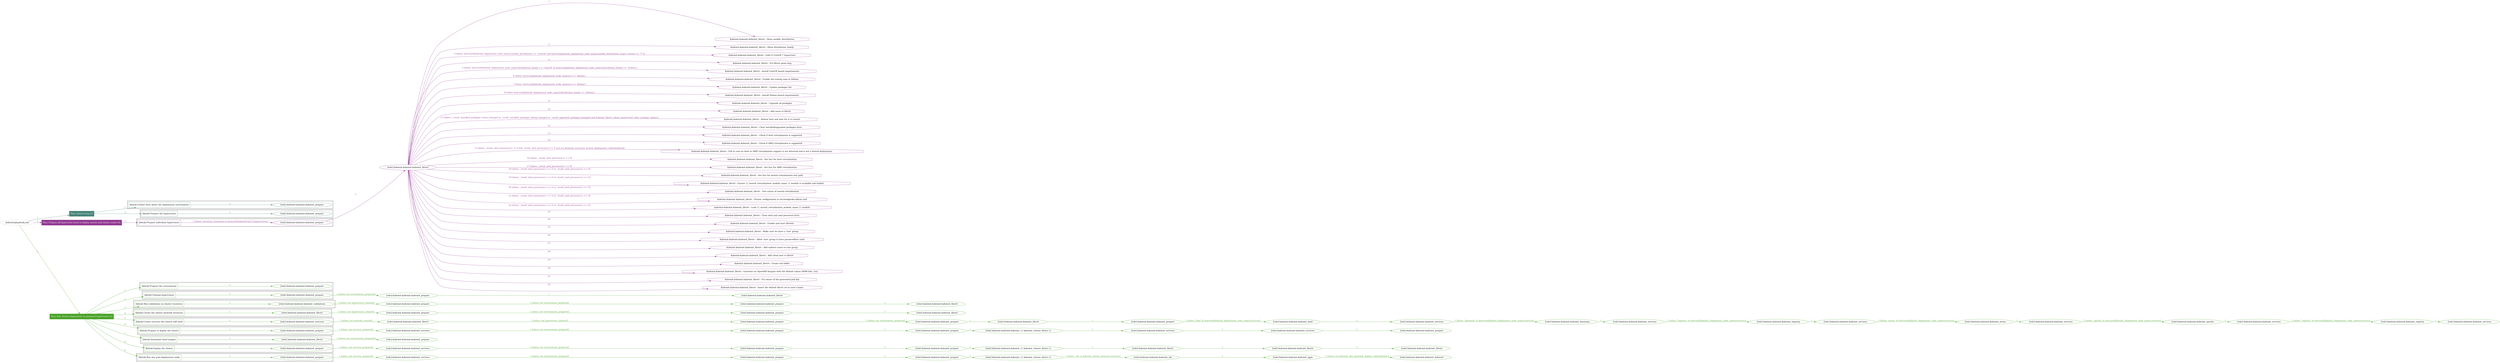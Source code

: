 digraph {
	graph [concentrate=true ordering=in rankdir=LR ratio=fill]
	edge [esep=5 sep=10]
	"kubeinit/playbook.yml" [id=root_node style=dotted]
	play_a2ee3b9d [label="Play: Initial setup (1)" color="#488479" fontcolor="#ffffff" id=play_a2ee3b9d shape=box style=filled tooltip=localhost]
	"kubeinit/playbook.yml" -> play_a2ee3b9d [label="1 " color="#488479" fontcolor="#488479" id=edge_fcd855cb labeltooltip="1 " tooltip="1 "]
	subgraph "kubeinit.kubeinit.kubeinit_prepare" {
		role_3d74773f [label="[role] kubeinit.kubeinit.kubeinit_prepare" color="#488479" id=role_3d74773f tooltip="kubeinit.kubeinit.kubeinit_prepare"]
	}
	subgraph "kubeinit.kubeinit.kubeinit_prepare" {
		role_417b57b1 [label="[role] kubeinit.kubeinit.kubeinit_prepare" color="#488479" id=role_417b57b1 tooltip="kubeinit.kubeinit.kubeinit_prepare"]
	}
	subgraph "Play: Initial setup (1)" {
		play_a2ee3b9d -> block_fc44aa3e [label=1 color="#488479" fontcolor="#488479" id=edge_151aaaf6 labeltooltip=1 tooltip=1]
		subgraph cluster_block_fc44aa3e {
			block_fc44aa3e [label="[block] Gather facts about the deployment environment" color="#488479" id=block_fc44aa3e labeltooltip="Gather facts about the deployment environment" shape=box tooltip="Gather facts about the deployment environment"]
			block_fc44aa3e -> role_3d74773f [label="1 " color="#488479" fontcolor="#488479" id=edge_ae6d3575 labeltooltip="1 " tooltip="1 "]
		}
		play_a2ee3b9d -> block_85829302 [label=2 color="#488479" fontcolor="#488479" id=edge_f460bb69 labeltooltip=2 tooltip=2]
		subgraph cluster_block_85829302 {
			block_85829302 [label="[block] Prepare the hypervisors" color="#488479" id=block_85829302 labeltooltip="Prepare the hypervisors" shape=box tooltip="Prepare the hypervisors"]
			block_85829302 -> role_417b57b1 [label="1 " color="#488479" fontcolor="#488479" id=edge_38b8ecb3 labeltooltip="1 " tooltip="1 "]
		}
	}
	play_006ee958 [label="Play: Prepare all hypervisor hosts to deploy service and cluster nodes (0)" color="#923a91" fontcolor="#ffffff" id=play_006ee958 shape=box style=filled tooltip="Play: Prepare all hypervisor hosts to deploy service and cluster nodes (0)"]
	"kubeinit/playbook.yml" -> play_006ee958 [label="2 " color="#923a91" fontcolor="#923a91" id=edge_10c6acb3 labeltooltip="2 " tooltip="2 "]
	subgraph "kubeinit.kubeinit.kubeinit_libvirt" {
		role_d46499c9 [label="[role] kubeinit.kubeinit.kubeinit_libvirt" color="#923a91" id=role_d46499c9 tooltip="kubeinit.kubeinit.kubeinit_libvirt"]
		task_c91ee272 [label="kubeinit.kubeinit.kubeinit_libvirt : Show ansible_distribution" color="#923a91" id=task_c91ee272 shape=octagon tooltip="kubeinit.kubeinit.kubeinit_libvirt : Show ansible_distribution"]
		role_d46499c9 -> task_c91ee272 [label="1 " color="#923a91" fontcolor="#923a91" id=edge_27da81fb labeltooltip="1 " tooltip="1 "]
		task_1b928d66 [label="kubeinit.kubeinit.kubeinit_libvirt : Show distribution_family" color="#923a91" id=task_1b928d66 shape=octagon tooltip="kubeinit.kubeinit.kubeinit_libvirt : Show distribution_family"]
		role_d46499c9 -> task_1b928d66 [label="2 " color="#923a91" fontcolor="#923a91" id=edge_251c3902 labeltooltip="2 " tooltip="2 "]
		task_f0620037 [label="kubeinit.kubeinit.kubeinit_libvirt : Fails if CentOS 7 hypervisor" color="#923a91" id=task_f0620037 shape=octagon tooltip="kubeinit.kubeinit.kubeinit_libvirt : Fails if CentOS 7 hypervisor"]
		role_d46499c9 -> task_f0620037 [label="3 [when: (hostvars[kubeinit_deployment_node_name].ansible_distribution == 'CentOS' and hostvars[kubeinit_deployment_node_name].ansible_distribution_major_version == \"7\")]" color="#923a91" fontcolor="#923a91" id=edge_7a75da2c labeltooltip="3 [when: (hostvars[kubeinit_deployment_node_name].ansible_distribution == 'CentOS' and hostvars[kubeinit_deployment_node_name].ansible_distribution_major_version == \"7\")]" tooltip="3 [when: (hostvars[kubeinit_deployment_node_name].ansible_distribution == 'CentOS' and hostvars[kubeinit_deployment_node_name].ansible_distribution_major_version == \"7\")]"]
		task_75f4f6da [label="kubeinit.kubeinit.kubeinit_libvirt : Fix libvirt qemu bug" color="#923a91" id=task_75f4f6da shape=octagon tooltip="kubeinit.kubeinit.kubeinit_libvirt : Fix libvirt qemu bug"]
		role_d46499c9 -> task_75f4f6da [label="4 " color="#923a91" fontcolor="#923a91" id=edge_57ca2d3f labeltooltip="4 " tooltip="4 "]
		task_6c4d965b [label="kubeinit.kubeinit.kubeinit_libvirt : Install CentOS based requirements" color="#923a91" id=task_6c4d965b shape=octagon tooltip="kubeinit.kubeinit.kubeinit_libvirt : Install CentOS based requirements"]
		role_d46499c9 -> task_6c4d965b [label="5 [when: hostvars[kubeinit_deployment_node_name].distribution_family == 'CentOS' or hostvars[kubeinit_deployment_node_name].distribution_family == 'Fedora']" color="#923a91" fontcolor="#923a91" id=edge_408f3d3d labeltooltip="5 [when: hostvars[kubeinit_deployment_node_name].distribution_family == 'CentOS' or hostvars[kubeinit_deployment_node_name].distribution_family == 'Fedora']" tooltip="5 [when: hostvars[kubeinit_deployment_node_name].distribution_family == 'CentOS' or hostvars[kubeinit_deployment_node_name].distribution_family == 'Fedora']"]
		task_9351f264 [label="kubeinit.kubeinit.kubeinit_libvirt : Enable the testing repo in Debian" color="#923a91" id=task_9351f264 shape=octagon tooltip="kubeinit.kubeinit.kubeinit_libvirt : Enable the testing repo in Debian"]
		role_d46499c9 -> task_9351f264 [label="6 [when: hostvars[kubeinit_deployment_node_name].os == 'debian']" color="#923a91" fontcolor="#923a91" id=edge_ffa9450b labeltooltip="6 [when: hostvars[kubeinit_deployment_node_name].os == 'debian']" tooltip="6 [when: hostvars[kubeinit_deployment_node_name].os == 'debian']"]
		task_b66877b4 [label="kubeinit.kubeinit.kubeinit_libvirt : Update packages list" color="#923a91" id=task_b66877b4 shape=octagon tooltip="kubeinit.kubeinit.kubeinit_libvirt : Update packages list"]
		role_d46499c9 -> task_b66877b4 [label="7 [when: hostvars[kubeinit_deployment_node_name].os == 'debian']" color="#923a91" fontcolor="#923a91" id=edge_a96aa95d labeltooltip="7 [when: hostvars[kubeinit_deployment_node_name].os == 'debian']" tooltip="7 [when: hostvars[kubeinit_deployment_node_name].os == 'debian']"]
		task_497a3feb [label="kubeinit.kubeinit.kubeinit_libvirt : Install Debian based requirements" color="#923a91" id=task_497a3feb shape=octagon tooltip="kubeinit.kubeinit.kubeinit_libvirt : Install Debian based requirements"]
		role_d46499c9 -> task_497a3feb [label="8 [when: hostvars[kubeinit_deployment_node_name].distribution_family == 'Debian']" color="#923a91" fontcolor="#923a91" id=edge_9fb0e0be labeltooltip="8 [when: hostvars[kubeinit_deployment_node_name].distribution_family == 'Debian']" tooltip="8 [when: hostvars[kubeinit_deployment_node_name].distribution_family == 'Debian']"]
		task_904846f1 [label="kubeinit.kubeinit.kubeinit_libvirt : Upgrade all packages" color="#923a91" id=task_904846f1 shape=octagon tooltip="kubeinit.kubeinit.kubeinit_libvirt : Upgrade all packages"]
		role_d46499c9 -> task_904846f1 [label="9 " color="#923a91" fontcolor="#923a91" id=edge_13681608 labeltooltip="9 " tooltip="9 "]
		task_6b78f13a [label="kubeinit.kubeinit.kubeinit_libvirt : Add users to libvirt" color="#923a91" id=task_6b78f13a shape=octagon tooltip="kubeinit.kubeinit.kubeinit_libvirt : Add users to libvirt"]
		role_d46499c9 -> task_6b78f13a [label="10 " color="#923a91" fontcolor="#923a91" id=edge_bbcd8bc8 labeltooltip="10 " tooltip="10 "]
		task_91670121 [label="kubeinit.kubeinit.kubeinit_libvirt : Reboot host and wait for it to restart" color="#923a91" id=task_91670121 shape=octagon tooltip="kubeinit.kubeinit.kubeinit_libvirt : Reboot host and wait for it to restart"]
		role_d46499c9 -> task_91670121 [label="11 [when: (_result_installed_packages_centos.changed or _result_installed_packages_debian.changed or _result_upgraded_packages.changed) and kubeinit_libvirt_reboot_hypervisors_after_package_update]" color="#923a91" fontcolor="#923a91" id=edge_b9352c13 labeltooltip="11 [when: (_result_installed_packages_centos.changed or _result_installed_packages_debian.changed or _result_upgraded_packages.changed) and kubeinit_libvirt_reboot_hypervisors_after_package_update]" tooltip="11 [when: (_result_installed_packages_centos.changed or _result_installed_packages_debian.changed or _result_upgraded_packages.changed) and kubeinit_libvirt_reboot_hypervisors_after_package_update]"]
		task_4b59f9d5 [label="kubeinit.kubeinit.kubeinit_libvirt : Clear installed/upgraded packages facts" color="#923a91" id=task_4b59f9d5 shape=octagon tooltip="kubeinit.kubeinit.kubeinit_libvirt : Clear installed/upgraded packages facts"]
		role_d46499c9 -> task_4b59f9d5 [label="12 " color="#923a91" fontcolor="#923a91" id=edge_76857187 labeltooltip="12 " tooltip="12 "]
		task_7d5cb8fb [label="kubeinit.kubeinit.kubeinit_libvirt : Check if Intel virtualization is supported" color="#923a91" id=task_7d5cb8fb shape=octagon tooltip="kubeinit.kubeinit.kubeinit_libvirt : Check if Intel virtualization is supported"]
		role_d46499c9 -> task_7d5cb8fb [label="13 " color="#923a91" fontcolor="#923a91" id=edge_ded167d3 labeltooltip="13 " tooltip="13 "]
		task_62a01463 [label="kubeinit.kubeinit.kubeinit_libvirt : Check if AMD virtualization is supported" color="#923a91" id=task_62a01463 shape=octagon tooltip="kubeinit.kubeinit.kubeinit_libvirt : Check if AMD virtualization is supported"]
		role_d46499c9 -> task_62a01463 [label="14 " color="#923a91" fontcolor="#923a91" id=edge_8e49da43 labeltooltip="14 " tooltip="14 "]
		task_61f49eb5 [label="kubeinit.kubeinit.kubeinit_libvirt : Fail in case no Intel or AMD virtualization support is not detected and is not a hosted deployment." color="#923a91" id=task_61f49eb5 shape=octagon tooltip="kubeinit.kubeinit.kubeinit_libvirt : Fail in case no Intel or AMD virtualization support is not detected and is not a hosted deployment."]
		role_d46499c9 -> task_61f49eb5 [label="15 [when: _result_intel_processor.rc != 0 and _result_amd_processor.rc != 0 and not (kubeinit_inventory_hosted_deployment | default(false))]" color="#923a91" fontcolor="#923a91" id=edge_c77c50ee labeltooltip="15 [when: _result_intel_processor.rc != 0 and _result_amd_processor.rc != 0 and not (kubeinit_inventory_hosted_deployment | default(false))]" tooltip="15 [when: _result_intel_processor.rc != 0 and _result_amd_processor.rc != 0 and not (kubeinit_inventory_hosted_deployment | default(false))]"]
		task_27def304 [label="kubeinit.kubeinit.kubeinit_libvirt : Set fact for Intel virtualization" color="#923a91" id=task_27def304 shape=octagon tooltip="kubeinit.kubeinit.kubeinit_libvirt : Set fact for Intel virtualization"]
		role_d46499c9 -> task_27def304 [label="16 [when: _result_intel_processor.rc == 0]" color="#923a91" fontcolor="#923a91" id=edge_0d81dbdd labeltooltip="16 [when: _result_intel_processor.rc == 0]" tooltip="16 [when: _result_intel_processor.rc == 0]"]
		task_65e29382 [label="kubeinit.kubeinit.kubeinit_libvirt : Set fact for AMD virtualization" color="#923a91" id=task_65e29382 shape=octagon tooltip="kubeinit.kubeinit.kubeinit_libvirt : Set fact for AMD virtualization"]
		role_d46499c9 -> task_65e29382 [label="17 [when: _result_amd_processor.rc == 0]" color="#923a91" fontcolor="#923a91" id=edge_960dbbb9 labeltooltip="17 [when: _result_amd_processor.rc == 0]" tooltip="17 [when: _result_amd_processor.rc == 0]"]
		task_06309ea7 [label="kubeinit.kubeinit.kubeinit_libvirt : Set fact for nested virtualization test path" color="#923a91" id=task_06309ea7 shape=octagon tooltip="kubeinit.kubeinit.kubeinit_libvirt : Set fact for nested virtualization test path"]
		role_d46499c9 -> task_06309ea7 [label="18 [when: _result_intel_processor.rc == 0 or _result_amd_processor.rc == 0]" color="#923a91" fontcolor="#923a91" id=edge_2988fe31 labeltooltip="18 [when: _result_intel_processor.rc == 0 or _result_amd_processor.rc == 0]" tooltip="18 [when: _result_intel_processor.rc == 0 or _result_amd_processor.rc == 0]"]
		task_a30acfe0 [label="kubeinit.kubeinit.kubeinit_libvirt : Ensure {{ nested_virtualization_module_name }} module is available and loaded" color="#923a91" id=task_a30acfe0 shape=octagon tooltip="kubeinit.kubeinit.kubeinit_libvirt : Ensure {{ nested_virtualization_module_name }} module is available and loaded"]
		role_d46499c9 -> task_a30acfe0 [label="19 [when: _result_intel_processor.rc == 0 or _result_amd_processor.rc == 0]" color="#923a91" fontcolor="#923a91" id=edge_75594d0b labeltooltip="19 [when: _result_intel_processor.rc == 0 or _result_amd_processor.rc == 0]" tooltip="19 [when: _result_intel_processor.rc == 0 or _result_amd_processor.rc == 0]"]
		task_aafc41e5 [label="kubeinit.kubeinit.kubeinit_libvirt : Test status of nested virtualization" color="#923a91" id=task_aafc41e5 shape=octagon tooltip="kubeinit.kubeinit.kubeinit_libvirt : Test status of nested virtualization"]
		role_d46499c9 -> task_aafc41e5 [label="20 [when: _result_intel_processor.rc == 0 or _result_amd_processor.rc == 0]" color="#923a91" fontcolor="#923a91" id=edge_db4c42d9 labeltooltip="20 [when: _result_intel_processor.rc == 0 or _result_amd_processor.rc == 0]" tooltip="20 [when: _result_intel_processor.rc == 0 or _result_amd_processor.rc == 0]"]
		task_a0b03d59 [label="kubeinit.kubeinit.kubeinit_libvirt : Persist configuration in /etc/modprobe.d/kvm.conf" color="#923a91" id=task_a0b03d59 shape=octagon tooltip="kubeinit.kubeinit.kubeinit_libvirt : Persist configuration in /etc/modprobe.d/kvm.conf"]
		role_d46499c9 -> task_a0b03d59 [label="21 [when: _result_intel_processor.rc == 0 or _result_amd_processor.rc == 0]" color="#923a91" fontcolor="#923a91" id=edge_ebdcdcde labeltooltip="21 [when: _result_intel_processor.rc == 0 or _result_amd_processor.rc == 0]" tooltip="21 [when: _result_intel_processor.rc == 0 or _result_amd_processor.rc == 0]"]
		task_8dd44965 [label="kubeinit.kubeinit.kubeinit_libvirt : Load {{ nested_virtualization_module_name }} module" color="#923a91" id=task_8dd44965 shape=octagon tooltip="kubeinit.kubeinit.kubeinit_libvirt : Load {{ nested_virtualization_module_name }} module"]
		role_d46499c9 -> task_8dd44965 [label="22 [when: _result_intel_processor.rc == 0 or _result_amd_processor.rc == 0]" color="#923a91" fontcolor="#923a91" id=edge_4117b14b labeltooltip="22 [when: _result_intel_processor.rc == 0 or _result_amd_processor.rc == 0]" tooltip="22 [when: _result_intel_processor.rc == 0 or _result_amd_processor.rc == 0]"]
		task_37c255ea [label="kubeinit.kubeinit.kubeinit_libvirt : Clear intel and amd processor facts" color="#923a91" id=task_37c255ea shape=octagon tooltip="kubeinit.kubeinit.kubeinit_libvirt : Clear intel and amd processor facts"]
		role_d46499c9 -> task_37c255ea [label="23 " color="#923a91" fontcolor="#923a91" id=edge_52b11d04 labeltooltip="23 " tooltip="23 "]
		task_47fee871 [label="kubeinit.kubeinit.kubeinit_libvirt : Enable and start libvirtd" color="#923a91" id=task_47fee871 shape=octagon tooltip="kubeinit.kubeinit.kubeinit_libvirt : Enable and start libvirtd"]
		role_d46499c9 -> task_47fee871 [label="24 " color="#923a91" fontcolor="#923a91" id=edge_8a9369fc labeltooltip="24 " tooltip="24 "]
		task_9dd7f527 [label="kubeinit.kubeinit.kubeinit_libvirt : Make sure we have a 'toor' group" color="#923a91" id=task_9dd7f527 shape=octagon tooltip="kubeinit.kubeinit.kubeinit_libvirt : Make sure we have a 'toor' group"]
		role_d46499c9 -> task_9dd7f527 [label="25 " color="#923a91" fontcolor="#923a91" id=edge_382f9198 labeltooltip="25 " tooltip="25 "]
		task_454cb654 [label="kubeinit.kubeinit.kubeinit_libvirt : Allow 'toor' group to have passwordless sudo" color="#923a91" id=task_454cb654 shape=octagon tooltip="kubeinit.kubeinit.kubeinit_libvirt : Allow 'toor' group to have passwordless sudo"]
		role_d46499c9 -> task_454cb654 [label="26 " color="#923a91" fontcolor="#923a91" id=edge_3fd46df0 labeltooltip="26 " tooltip="26 "]
		task_9c2f4fa0 [label="kubeinit.kubeinit.kubeinit_libvirt : Add sudoers users to toor group" color="#923a91" id=task_9c2f4fa0 shape=octagon tooltip="kubeinit.kubeinit.kubeinit_libvirt : Add sudoers users to toor group"]
		role_d46499c9 -> task_9c2f4fa0 [label="27 " color="#923a91" fontcolor="#923a91" id=edge_b4761eb6 labeltooltip="27 " tooltip="27 "]
		task_462d0fb0 [label="kubeinit.kubeinit.kubeinit_libvirt : Add cloud user to libvirt" color="#923a91" id=task_462d0fb0 shape=octagon tooltip="kubeinit.kubeinit.kubeinit_libvirt : Add cloud user to libvirt"]
		role_d46499c9 -> task_462d0fb0 [label="28 " color="#923a91" fontcolor="#923a91" id=edge_d919e886 labeltooltip="28 " tooltip="28 "]
		task_323f1a3f [label="kubeinit.kubeinit.kubeinit_libvirt : Create ssh folder" color="#923a91" id=task_323f1a3f shape=octagon tooltip="kubeinit.kubeinit.kubeinit_libvirt : Create ssh folder"]
		role_d46499c9 -> task_323f1a3f [label="29 " color="#923a91" fontcolor="#923a91" id=edge_e5b280be labeltooltip="29 " tooltip="29 "]
		task_9342e356 [label="kubeinit.kubeinit.kubeinit_libvirt : Generate an OpenSSH keypair with the default values (4096 bits, rsa)" color="#923a91" id=task_9342e356 shape=octagon tooltip="kubeinit.kubeinit.kubeinit_libvirt : Generate an OpenSSH keypair with the default values (4096 bits, rsa)"]
		role_d46499c9 -> task_9342e356 [label="30 " color="#923a91" fontcolor="#923a91" id=edge_c54b5d82 labeltooltip="30 " tooltip="30 "]
		task_754f8284 [label="kubeinit.kubeinit.kubeinit_libvirt : Fix owner of the generated pub key" color="#923a91" id=task_754f8284 shape=octagon tooltip="kubeinit.kubeinit.kubeinit_libvirt : Fix owner of the generated pub key"]
		role_d46499c9 -> task_754f8284 [label="31 " color="#923a91" fontcolor="#923a91" id=edge_6591b237 labeltooltip="31 " tooltip="31 "]
		task_50ac0046 [label="kubeinit.kubeinit.kubeinit_libvirt : Insert the default libvirt uri in user's home" color="#923a91" id=task_50ac0046 shape=octagon tooltip="kubeinit.kubeinit.kubeinit_libvirt : Insert the default libvirt uri in user's home"]
		role_d46499c9 -> task_50ac0046 [label="32 " color="#923a91" fontcolor="#923a91" id=edge_87525dc8 labeltooltip="32 " tooltip="32 "]
	}
	subgraph "kubeinit.kubeinit.kubeinit_prepare" {
		role_caf0709d [label="[role] kubeinit.kubeinit.kubeinit_prepare" color="#923a91" id=role_caf0709d tooltip="kubeinit.kubeinit.kubeinit_prepare"]
		role_caf0709d -> role_d46499c9 [label="1 " color="#923a91" fontcolor="#923a91" id=edge_39670d90 labeltooltip="1 " tooltip="1 "]
	}
	subgraph "Play: Prepare all hypervisor hosts to deploy service and cluster nodes (0)" {
		play_006ee958 -> block_4094fd43 [label=1 color="#923a91" fontcolor="#923a91" id=edge_d19c47b7 labeltooltip=1 tooltip=1]
		subgraph cluster_block_4094fd43 {
			block_4094fd43 [label="[block] Prepare individual hypervisors" color="#923a91" id=block_4094fd43 labeltooltip="Prepare individual hypervisors" shape=box tooltip="Prepare individual hypervisors"]
			block_4094fd43 -> role_caf0709d [label="1 [when: inventory_hostname in hostvars['kubeinit-facts'].hypervisors]" color="#923a91" fontcolor="#923a91" id=edge_9522d8c5 labeltooltip="1 [when: inventory_hostname in hostvars['kubeinit-facts'].hypervisors]" tooltip="1 [when: inventory_hostname in hostvars['kubeinit-facts'].hypervisors]"]
		}
	}
	play_0fb6b3d2 [label="Play: Run cluster deployment on prepared hypervisors (1)" color="#4aa329" fontcolor="#ffffff" id=play_0fb6b3d2 shape=box style=filled tooltip=localhost]
	"kubeinit/playbook.yml" -> play_0fb6b3d2 [label="3 " color="#4aa329" fontcolor="#4aa329" id=edge_8d494fd4 labeltooltip="3 " tooltip="3 "]
	subgraph "kubeinit.kubeinit.kubeinit_prepare" {
		role_d1e21686 [label="[role] kubeinit.kubeinit.kubeinit_prepare" color="#4aa329" id=role_d1e21686 tooltip="kubeinit.kubeinit.kubeinit_prepare"]
	}
	subgraph "kubeinit.kubeinit.kubeinit_libvirt" {
		role_8734aca7 [label="[role] kubeinit.kubeinit.kubeinit_libvirt" color="#4aa329" id=role_8734aca7 tooltip="kubeinit.kubeinit.kubeinit_libvirt"]
	}
	subgraph "kubeinit.kubeinit.kubeinit_prepare" {
		role_de5a20d7 [label="[role] kubeinit.kubeinit.kubeinit_prepare" color="#4aa329" id=role_de5a20d7 tooltip="kubeinit.kubeinit.kubeinit_prepare"]
		role_de5a20d7 -> role_8734aca7 [label="1 " color="#4aa329" fontcolor="#4aa329" id=edge_3a120f73 labeltooltip="1 " tooltip="1 "]
	}
	subgraph "kubeinit.kubeinit.kubeinit_prepare" {
		role_d429befe [label="[role] kubeinit.kubeinit.kubeinit_prepare" color="#4aa329" id=role_d429befe tooltip="kubeinit.kubeinit.kubeinit_prepare"]
		role_d429befe -> role_de5a20d7 [label="1 [when: not environment_prepared]" color="#4aa329" fontcolor="#4aa329" id=edge_8a75b1cd labeltooltip="1 [when: not environment_prepared]" tooltip="1 [when: not environment_prepared]"]
	}
	subgraph "kubeinit.kubeinit.kubeinit_libvirt" {
		role_716d10e8 [label="[role] kubeinit.kubeinit.kubeinit_libvirt" color="#4aa329" id=role_716d10e8 tooltip="kubeinit.kubeinit.kubeinit_libvirt"]
	}
	subgraph "kubeinit.kubeinit.kubeinit_prepare" {
		role_6dbae0f4 [label="[role] kubeinit.kubeinit.kubeinit_prepare" color="#4aa329" id=role_6dbae0f4 tooltip="kubeinit.kubeinit.kubeinit_prepare"]
		role_6dbae0f4 -> role_716d10e8 [label="1 " color="#4aa329" fontcolor="#4aa329" id=edge_1af9c14c labeltooltip="1 " tooltip="1 "]
	}
	subgraph "kubeinit.kubeinit.kubeinit_prepare" {
		role_9717958b [label="[role] kubeinit.kubeinit.kubeinit_prepare" color="#4aa329" id=role_9717958b tooltip="kubeinit.kubeinit.kubeinit_prepare"]
		role_9717958b -> role_6dbae0f4 [label="1 [when: not environment_prepared]" color="#4aa329" fontcolor="#4aa329" id=edge_b2625b17 labeltooltip="1 [when: not environment_prepared]" tooltip="1 [when: not environment_prepared]"]
	}
	subgraph "kubeinit.kubeinit.kubeinit_validations" {
		role_326f3635 [label="[role] kubeinit.kubeinit.kubeinit_validations" color="#4aa329" id=role_326f3635 tooltip="kubeinit.kubeinit.kubeinit_validations"]
		role_326f3635 -> role_9717958b [label="1 [when: not hypervisors_cleaned]" color="#4aa329" fontcolor="#4aa329" id=edge_42f8a893 labeltooltip="1 [when: not hypervisors_cleaned]" tooltip="1 [when: not hypervisors_cleaned]"]
	}
	subgraph "kubeinit.kubeinit.kubeinit_libvirt" {
		role_f092cd37 [label="[role] kubeinit.kubeinit.kubeinit_libvirt" color="#4aa329" id=role_f092cd37 tooltip="kubeinit.kubeinit.kubeinit_libvirt"]
	}
	subgraph "kubeinit.kubeinit.kubeinit_prepare" {
		role_7af14877 [label="[role] kubeinit.kubeinit.kubeinit_prepare" color="#4aa329" id=role_7af14877 tooltip="kubeinit.kubeinit.kubeinit_prepare"]
		role_7af14877 -> role_f092cd37 [label="1 " color="#4aa329" fontcolor="#4aa329" id=edge_7ea07627 labeltooltip="1 " tooltip="1 "]
	}
	subgraph "kubeinit.kubeinit.kubeinit_prepare" {
		role_c7fde89a [label="[role] kubeinit.kubeinit.kubeinit_prepare" color="#4aa329" id=role_c7fde89a tooltip="kubeinit.kubeinit.kubeinit_prepare"]
		role_c7fde89a -> role_7af14877 [label="1 [when: not environment_prepared]" color="#4aa329" fontcolor="#4aa329" id=edge_c3e6d7d1 labeltooltip="1 [when: not environment_prepared]" tooltip="1 [when: not environment_prepared]"]
	}
	subgraph "kubeinit.kubeinit.kubeinit_libvirt" {
		role_2d3d0746 [label="[role] kubeinit.kubeinit.kubeinit_libvirt" color="#4aa329" id=role_2d3d0746 tooltip="kubeinit.kubeinit.kubeinit_libvirt"]
		role_2d3d0746 -> role_c7fde89a [label="1 [when: not hypervisors_cleaned]" color="#4aa329" fontcolor="#4aa329" id=edge_e2cf1057 labeltooltip="1 [when: not hypervisors_cleaned]" tooltip="1 [when: not hypervisors_cleaned]"]
	}
	subgraph "kubeinit.kubeinit.kubeinit_services" {
		role_d0914140 [label="[role] kubeinit.kubeinit.kubeinit_services" color="#4aa329" id=role_d0914140 tooltip="kubeinit.kubeinit.kubeinit_services"]
	}
	subgraph "kubeinit.kubeinit.kubeinit_registry" {
		role_c03a2457 [label="[role] kubeinit.kubeinit.kubeinit_registry" color="#4aa329" id=role_c03a2457 tooltip="kubeinit.kubeinit.kubeinit_registry"]
		role_c03a2457 -> role_d0914140 [label="1 " color="#4aa329" fontcolor="#4aa329" id=edge_931775b6 labeltooltip="1 " tooltip="1 "]
	}
	subgraph "kubeinit.kubeinit.kubeinit_services" {
		role_d011cad0 [label="[role] kubeinit.kubeinit.kubeinit_services" color="#4aa329" id=role_d011cad0 tooltip="kubeinit.kubeinit.kubeinit_services"]
		role_d011cad0 -> role_c03a2457 [label="1 [when: 'registry' in hostvars[kubeinit_deployment_node_name].services]" color="#4aa329" fontcolor="#4aa329" id=edge_69df3f4e labeltooltip="1 [when: 'registry' in hostvars[kubeinit_deployment_node_name].services]" tooltip="1 [when: 'registry' in hostvars[kubeinit_deployment_node_name].services]"]
	}
	subgraph "kubeinit.kubeinit.kubeinit_apache" {
		role_68a52fb6 [label="[role] kubeinit.kubeinit.kubeinit_apache" color="#4aa329" id=role_68a52fb6 tooltip="kubeinit.kubeinit.kubeinit_apache"]
		role_68a52fb6 -> role_d011cad0 [label="1 " color="#4aa329" fontcolor="#4aa329" id=edge_7d7909f6 labeltooltip="1 " tooltip="1 "]
	}
	subgraph "kubeinit.kubeinit.kubeinit_services" {
		role_cf23dc2d [label="[role] kubeinit.kubeinit.kubeinit_services" color="#4aa329" id=role_cf23dc2d tooltip="kubeinit.kubeinit.kubeinit_services"]
		role_cf23dc2d -> role_68a52fb6 [label="1 [when: 'apache' in hostvars[kubeinit_deployment_node_name].services]" color="#4aa329" fontcolor="#4aa329" id=edge_6f181b56 labeltooltip="1 [when: 'apache' in hostvars[kubeinit_deployment_node_name].services]" tooltip="1 [when: 'apache' in hostvars[kubeinit_deployment_node_name].services]"]
	}
	subgraph "kubeinit.kubeinit.kubeinit_nexus" {
		role_be79f73e [label="[role] kubeinit.kubeinit.kubeinit_nexus" color="#4aa329" id=role_be79f73e tooltip="kubeinit.kubeinit.kubeinit_nexus"]
		role_be79f73e -> role_cf23dc2d [label="1 " color="#4aa329" fontcolor="#4aa329" id=edge_7d433bde labeltooltip="1 " tooltip="1 "]
	}
	subgraph "kubeinit.kubeinit.kubeinit_services" {
		role_eaa0019a [label="[role] kubeinit.kubeinit.kubeinit_services" color="#4aa329" id=role_eaa0019a tooltip="kubeinit.kubeinit.kubeinit_services"]
		role_eaa0019a -> role_be79f73e [label="1 [when: 'nexus' in hostvars[kubeinit_deployment_node_name].services]" color="#4aa329" fontcolor="#4aa329" id=edge_259cb5b7 labeltooltip="1 [when: 'nexus' in hostvars[kubeinit_deployment_node_name].services]" tooltip="1 [when: 'nexus' in hostvars[kubeinit_deployment_node_name].services]"]
	}
	subgraph "kubeinit.kubeinit.kubeinit_haproxy" {
		role_aee544d0 [label="[role] kubeinit.kubeinit.kubeinit_haproxy" color="#4aa329" id=role_aee544d0 tooltip="kubeinit.kubeinit.kubeinit_haproxy"]
		role_aee544d0 -> role_eaa0019a [label="1 " color="#4aa329" fontcolor="#4aa329" id=edge_e0d13773 labeltooltip="1 " tooltip="1 "]
	}
	subgraph "kubeinit.kubeinit.kubeinit_services" {
		role_f3a95d5f [label="[role] kubeinit.kubeinit.kubeinit_services" color="#4aa329" id=role_f3a95d5f tooltip="kubeinit.kubeinit.kubeinit_services"]
		role_f3a95d5f -> role_aee544d0 [label="1 [when: 'haproxy' in hostvars[kubeinit_deployment_node_name].services]" color="#4aa329" fontcolor="#4aa329" id=edge_ba59110b labeltooltip="1 [when: 'haproxy' in hostvars[kubeinit_deployment_node_name].services]" tooltip="1 [when: 'haproxy' in hostvars[kubeinit_deployment_node_name].services]"]
	}
	subgraph "kubeinit.kubeinit.kubeinit_dnsmasq" {
		role_6fffd5ce [label="[role] kubeinit.kubeinit.kubeinit_dnsmasq" color="#4aa329" id=role_6fffd5ce tooltip="kubeinit.kubeinit.kubeinit_dnsmasq"]
		role_6fffd5ce -> role_f3a95d5f [label="1 " color="#4aa329" fontcolor="#4aa329" id=edge_8bd154d1 labeltooltip="1 " tooltip="1 "]
	}
	subgraph "kubeinit.kubeinit.kubeinit_services" {
		role_0c2836b6 [label="[role] kubeinit.kubeinit.kubeinit_services" color="#4aa329" id=role_0c2836b6 tooltip="kubeinit.kubeinit.kubeinit_services"]
		role_0c2836b6 -> role_6fffd5ce [label="1 [when: 'dnsmasq' in hostvars[kubeinit_deployment_node_name].services]" color="#4aa329" fontcolor="#4aa329" id=edge_39e99ab6 labeltooltip="1 [when: 'dnsmasq' in hostvars[kubeinit_deployment_node_name].services]" tooltip="1 [when: 'dnsmasq' in hostvars[kubeinit_deployment_node_name].services]"]
	}
	subgraph "kubeinit.kubeinit.kubeinit_bind" {
		role_ce6f6711 [label="[role] kubeinit.kubeinit.kubeinit_bind" color="#4aa329" id=role_ce6f6711 tooltip="kubeinit.kubeinit.kubeinit_bind"]
		role_ce6f6711 -> role_0c2836b6 [label="1 " color="#4aa329" fontcolor="#4aa329" id=edge_ccb658c5 labeltooltip="1 " tooltip="1 "]
	}
	subgraph "kubeinit.kubeinit.kubeinit_prepare" {
		role_033e7311 [label="[role] kubeinit.kubeinit.kubeinit_prepare" color="#4aa329" id=role_033e7311 tooltip="kubeinit.kubeinit.kubeinit_prepare"]
		role_033e7311 -> role_ce6f6711 [label="1 [when: 'bind' in hostvars[kubeinit_deployment_node_name].services]" color="#4aa329" fontcolor="#4aa329" id=edge_c6247c43 labeltooltip="1 [when: 'bind' in hostvars[kubeinit_deployment_node_name].services]" tooltip="1 [when: 'bind' in hostvars[kubeinit_deployment_node_name].services]"]
	}
	subgraph "kubeinit.kubeinit.kubeinit_libvirt" {
		role_71dc49fd [label="[role] kubeinit.kubeinit.kubeinit_libvirt" color="#4aa329" id=role_71dc49fd tooltip="kubeinit.kubeinit.kubeinit_libvirt"]
		role_71dc49fd -> role_033e7311 [label="1 " color="#4aa329" fontcolor="#4aa329" id=edge_e07fe5a1 labeltooltip="1 " tooltip="1 "]
	}
	subgraph "kubeinit.kubeinit.kubeinit_prepare" {
		role_d4a0bf61 [label="[role] kubeinit.kubeinit.kubeinit_prepare" color="#4aa329" id=role_d4a0bf61 tooltip="kubeinit.kubeinit.kubeinit_prepare"]
		role_d4a0bf61 -> role_71dc49fd [label="1 " color="#4aa329" fontcolor="#4aa329" id=edge_4eabe659 labeltooltip="1 " tooltip="1 "]
	}
	subgraph "kubeinit.kubeinit.kubeinit_prepare" {
		role_96b5677d [label="[role] kubeinit.kubeinit.kubeinit_prepare" color="#4aa329" id=role_96b5677d tooltip="kubeinit.kubeinit.kubeinit_prepare"]
		role_96b5677d -> role_d4a0bf61 [label="1 [when: not environment_prepared]" color="#4aa329" fontcolor="#4aa329" id=edge_23fca9b4 labeltooltip="1 [when: not environment_prepared]" tooltip="1 [when: not environment_prepared]"]
	}
	subgraph "kubeinit.kubeinit.kubeinit_libvirt" {
		role_6e59d11d [label="[role] kubeinit.kubeinit.kubeinit_libvirt" color="#4aa329" id=role_6e59d11d tooltip="kubeinit.kubeinit.kubeinit_libvirt"]
		role_6e59d11d -> role_96b5677d [label="1 [when: not hypervisors_cleaned]" color="#4aa329" fontcolor="#4aa329" id=edge_7e59466a labeltooltip="1 [when: not hypervisors_cleaned]" tooltip="1 [when: not hypervisors_cleaned]"]
	}
	subgraph "kubeinit.kubeinit.kubeinit_services" {
		role_b75f8aba [label="[role] kubeinit.kubeinit.kubeinit_services" color="#4aa329" id=role_b75f8aba tooltip="kubeinit.kubeinit.kubeinit_services"]
		role_b75f8aba -> role_6e59d11d [label="1 [when: not network_created]" color="#4aa329" fontcolor="#4aa329" id=edge_cd0ecf15 labeltooltip="1 [when: not network_created]" tooltip="1 [when: not network_created]"]
	}
	subgraph "kubeinit.kubeinit.kubeinit_prepare" {
		role_a1c80079 [label="[role] kubeinit.kubeinit.kubeinit_prepare" color="#4aa329" id=role_a1c80079 tooltip="kubeinit.kubeinit.kubeinit_prepare"]
	}
	subgraph "kubeinit.kubeinit.kubeinit_services" {
		role_fcc86616 [label="[role] kubeinit.kubeinit.kubeinit_services" color="#4aa329" id=role_fcc86616 tooltip="kubeinit.kubeinit.kubeinit_services"]
		role_fcc86616 -> role_a1c80079 [label="1 " color="#4aa329" fontcolor="#4aa329" id=edge_2b1cf240 labeltooltip="1 " tooltip="1 "]
	}
	subgraph "kubeinit.kubeinit.kubeinit_services" {
		role_2addc173 [label="[role] kubeinit.kubeinit.kubeinit_services" color="#4aa329" id=role_2addc173 tooltip="kubeinit.kubeinit.kubeinit_services"]
		role_2addc173 -> role_fcc86616 [label="1 " color="#4aa329" fontcolor="#4aa329" id=edge_3d5f197d labeltooltip="1 " tooltip="1 "]
	}
	subgraph "kubeinit.kubeinit.kubeinit_{{ kubeinit_cluster_distro }}" {
		role_616f14cf [label="[role] kubeinit.kubeinit.kubeinit_{{ kubeinit_cluster_distro }}" color="#4aa329" id=role_616f14cf tooltip="kubeinit.kubeinit.kubeinit_{{ kubeinit_cluster_distro }}"]
		role_616f14cf -> role_2addc173 [label="1 " color="#4aa329" fontcolor="#4aa329" id=edge_f00d23a1 labeltooltip="1 " tooltip="1 "]
	}
	subgraph "kubeinit.kubeinit.kubeinit_prepare" {
		role_3a1587da [label="[role] kubeinit.kubeinit.kubeinit_prepare" color="#4aa329" id=role_3a1587da tooltip="kubeinit.kubeinit.kubeinit_prepare"]
		role_3a1587da -> role_616f14cf [label="1 " color="#4aa329" fontcolor="#4aa329" id=edge_019d3359 labeltooltip="1 " tooltip="1 "]
	}
	subgraph "kubeinit.kubeinit.kubeinit_prepare" {
		role_a58321ca [label="[role] kubeinit.kubeinit.kubeinit_prepare" color="#4aa329" id=role_a58321ca tooltip="kubeinit.kubeinit.kubeinit_prepare"]
		role_a58321ca -> role_3a1587da [label="1 " color="#4aa329" fontcolor="#4aa329" id=edge_f2130a22 labeltooltip="1 " tooltip="1 "]
	}
	subgraph "kubeinit.kubeinit.kubeinit_services" {
		role_46fa4fb4 [label="[role] kubeinit.kubeinit.kubeinit_services" color="#4aa329" id=role_46fa4fb4 tooltip="kubeinit.kubeinit.kubeinit_services"]
		role_46fa4fb4 -> role_a58321ca [label="1 [when: not environment_prepared]" color="#4aa329" fontcolor="#4aa329" id=edge_e89922db labeltooltip="1 [when: not environment_prepared]" tooltip="1 [when: not environment_prepared]"]
	}
	subgraph "kubeinit.kubeinit.kubeinit_prepare" {
		role_c52a6527 [label="[role] kubeinit.kubeinit.kubeinit_prepare" color="#4aa329" id=role_c52a6527 tooltip="kubeinit.kubeinit.kubeinit_prepare"]
		role_c52a6527 -> role_46fa4fb4 [label="1 [when: not services_prepared]" color="#4aa329" fontcolor="#4aa329" id=edge_b56e43a4 labeltooltip="1 [when: not services_prepared]" tooltip="1 [when: not services_prepared]"]
	}
	subgraph "kubeinit.kubeinit.kubeinit_prepare" {
		role_97d1509e [label="[role] kubeinit.kubeinit.kubeinit_prepare" color="#4aa329" id=role_97d1509e tooltip="kubeinit.kubeinit.kubeinit_prepare"]
	}
	subgraph "kubeinit.kubeinit.kubeinit_libvirt" {
		role_38a09469 [label="[role] kubeinit.kubeinit.kubeinit_libvirt" color="#4aa329" id=role_38a09469 tooltip="kubeinit.kubeinit.kubeinit_libvirt"]
		role_38a09469 -> role_97d1509e [label="1 [when: not environment_prepared]" color="#4aa329" fontcolor="#4aa329" id=edge_9eb2b0f2 labeltooltip="1 [when: not environment_prepared]" tooltip="1 [when: not environment_prepared]"]
	}
	subgraph "kubeinit.kubeinit.kubeinit_libvirt" {
		role_b02c5492 [label="[role] kubeinit.kubeinit.kubeinit_libvirt" color="#4aa329" id=role_b02c5492 tooltip="kubeinit.kubeinit.kubeinit_libvirt"]
	}
	subgraph "kubeinit.kubeinit.kubeinit_libvirt" {
		role_a86a43a6 [label="[role] kubeinit.kubeinit.kubeinit_libvirt" color="#4aa329" id=role_a86a43a6 tooltip="kubeinit.kubeinit.kubeinit_libvirt"]
		role_a86a43a6 -> role_b02c5492 [label="1 " color="#4aa329" fontcolor="#4aa329" id=edge_f899d6b6 labeltooltip="1 " tooltip="1 "]
	}
	subgraph "kubeinit.kubeinit.kubeinit_libvirt" {
		role_1b00a05d [label="[role] kubeinit.kubeinit.kubeinit_libvirt" color="#4aa329" id=role_1b00a05d tooltip="kubeinit.kubeinit.kubeinit_libvirt"]
		role_1b00a05d -> role_a86a43a6 [label="1 " color="#4aa329" fontcolor="#4aa329" id=edge_a589e4f5 labeltooltip="1 " tooltip="1 "]
	}
	subgraph "kubeinit.kubeinit.kubeinit_{{ kubeinit_cluster_distro }}" {
		role_e0aa2872 [label="[role] kubeinit.kubeinit.kubeinit_{{ kubeinit_cluster_distro }}" color="#4aa329" id=role_e0aa2872 tooltip="kubeinit.kubeinit.kubeinit_{{ kubeinit_cluster_distro }}"]
		role_e0aa2872 -> role_1b00a05d [label="1 " color="#4aa329" fontcolor="#4aa329" id=edge_9dbff12f labeltooltip="1 " tooltip="1 "]
	}
	subgraph "kubeinit.kubeinit.kubeinit_prepare" {
		role_505edaea [label="[role] kubeinit.kubeinit.kubeinit_prepare" color="#4aa329" id=role_505edaea tooltip="kubeinit.kubeinit.kubeinit_prepare"]
		role_505edaea -> role_e0aa2872 [label="1 " color="#4aa329" fontcolor="#4aa329" id=edge_a3c02c7c labeltooltip="1 " tooltip="1 "]
	}
	subgraph "kubeinit.kubeinit.kubeinit_prepare" {
		role_f4aa4ab8 [label="[role] kubeinit.kubeinit.kubeinit_prepare" color="#4aa329" id=role_f4aa4ab8 tooltip="kubeinit.kubeinit.kubeinit_prepare"]
		role_f4aa4ab8 -> role_505edaea [label="1 " color="#4aa329" fontcolor="#4aa329" id=edge_d7a731ed labeltooltip="1 " tooltip="1 "]
	}
	subgraph "kubeinit.kubeinit.kubeinit_services" {
		role_b519c493 [label="[role] kubeinit.kubeinit.kubeinit_services" color="#4aa329" id=role_b519c493 tooltip="kubeinit.kubeinit.kubeinit_services"]
		role_b519c493 -> role_f4aa4ab8 [label="1 [when: not environment_prepared]" color="#4aa329" fontcolor="#4aa329" id=edge_a5801068 labeltooltip="1 [when: not environment_prepared]" tooltip="1 [when: not environment_prepared]"]
	}
	subgraph "kubeinit.kubeinit.kubeinit_prepare" {
		role_8271d69d [label="[role] kubeinit.kubeinit.kubeinit_prepare" color="#4aa329" id=role_8271d69d tooltip="kubeinit.kubeinit.kubeinit_prepare"]
		role_8271d69d -> role_b519c493 [label="1 [when: not services_prepared]" color="#4aa329" fontcolor="#4aa329" id=edge_63ebf266 labeltooltip="1 [when: not services_prepared]" tooltip="1 [when: not services_prepared]"]
	}
	subgraph "kubeinit.kubeinit.kubeinit_kubevirt" {
		role_68efa65d [label="[role] kubeinit.kubeinit.kubeinit_kubevirt" color="#4aa329" id=role_68efa65d tooltip="kubeinit.kubeinit.kubeinit_kubevirt"]
	}
	subgraph "kubeinit.kubeinit.kubeinit_apps" {
		role_9bb5c6a1 [label="[role] kubeinit.kubeinit.kubeinit_apps" color="#4aa329" id=role_9bb5c6a1 tooltip="kubeinit.kubeinit.kubeinit_apps"]
		role_9bb5c6a1 -> role_68efa65d [label="1 [when: not kubeinit_okd_openshift_deploy | default(False)]" color="#4aa329" fontcolor="#4aa329" id=edge_71d9c4a0 labeltooltip="1 [when: not kubeinit_okd_openshift_deploy | default(False)]" tooltip="1 [when: not kubeinit_okd_openshift_deploy | default(False)]"]
	}
	subgraph "kubeinit.kubeinit.kubeinit_nfs" {
		role_d440656c [label="[role] kubeinit.kubeinit.kubeinit_nfs" color="#4aa329" id=role_d440656c tooltip="kubeinit.kubeinit.kubeinit_nfs"]
		role_d440656c -> role_9bb5c6a1 [label="1 " color="#4aa329" fontcolor="#4aa329" id=edge_5a40751c labeltooltip="1 " tooltip="1 "]
	}
	subgraph "kubeinit.kubeinit.kubeinit_{{ kubeinit_cluster_distro }}" {
		role_bcf0cb21 [label="[role] kubeinit.kubeinit.kubeinit_{{ kubeinit_cluster_distro }}" color="#4aa329" id=role_bcf0cb21 tooltip="kubeinit.kubeinit.kubeinit_{{ kubeinit_cluster_distro }}"]
		role_bcf0cb21 -> role_d440656c [label="1 [when: 'nfs' in kubeinit_cluster_hostvars.services]" color="#4aa329" fontcolor="#4aa329" id=edge_ce792c8f labeltooltip="1 [when: 'nfs' in kubeinit_cluster_hostvars.services]" tooltip="1 [when: 'nfs' in kubeinit_cluster_hostvars.services]"]
	}
	subgraph "kubeinit.kubeinit.kubeinit_prepare" {
		role_13c186bb [label="[role] kubeinit.kubeinit.kubeinit_prepare" color="#4aa329" id=role_13c186bb tooltip="kubeinit.kubeinit.kubeinit_prepare"]
		role_13c186bb -> role_bcf0cb21 [label="1 " color="#4aa329" fontcolor="#4aa329" id=edge_3bc18821 labeltooltip="1 " tooltip="1 "]
	}
	subgraph "kubeinit.kubeinit.kubeinit_prepare" {
		role_b80d300f [label="[role] kubeinit.kubeinit.kubeinit_prepare" color="#4aa329" id=role_b80d300f tooltip="kubeinit.kubeinit.kubeinit_prepare"]
		role_b80d300f -> role_13c186bb [label="1 " color="#4aa329" fontcolor="#4aa329" id=edge_44085123 labeltooltip="1 " tooltip="1 "]
	}
	subgraph "kubeinit.kubeinit.kubeinit_services" {
		role_6656d612 [label="[role] kubeinit.kubeinit.kubeinit_services" color="#4aa329" id=role_6656d612 tooltip="kubeinit.kubeinit.kubeinit_services"]
		role_6656d612 -> role_b80d300f [label="1 [when: not environment_prepared]" color="#4aa329" fontcolor="#4aa329" id=edge_6dccfb08 labeltooltip="1 [when: not environment_prepared]" tooltip="1 [when: not environment_prepared]"]
	}
	subgraph "kubeinit.kubeinit.kubeinit_prepare" {
		role_ef210c38 [label="[role] kubeinit.kubeinit.kubeinit_prepare" color="#4aa329" id=role_ef210c38 tooltip="kubeinit.kubeinit.kubeinit_prepare"]
		role_ef210c38 -> role_6656d612 [label="1 [when: not services_prepared]" color="#4aa329" fontcolor="#4aa329" id=edge_4b992bb6 labeltooltip="1 [when: not services_prepared]" tooltip="1 [when: not services_prepared]"]
	}
	subgraph "Play: Run cluster deployment on prepared hypervisors (1)" {
		play_0fb6b3d2 -> block_01f71666 [label=1 color="#4aa329" fontcolor="#4aa329" id=edge_6377a87f labeltooltip=1 tooltip=1]
		subgraph cluster_block_01f71666 {
			block_01f71666 [label="[block] Prepare the environment" color="#4aa329" id=block_01f71666 labeltooltip="Prepare the environment" shape=box tooltip="Prepare the environment"]
			block_01f71666 -> role_d1e21686 [label="1 " color="#4aa329" fontcolor="#4aa329" id=edge_7043fdbc labeltooltip="1 " tooltip="1 "]
		}
		play_0fb6b3d2 -> block_e0a0b219 [label=2 color="#4aa329" fontcolor="#4aa329" id=edge_602b3197 labeltooltip=2 tooltip=2]
		subgraph cluster_block_e0a0b219 {
			block_e0a0b219 [label="[block] Cleanup hypervisors" color="#4aa329" id=block_e0a0b219 labeltooltip="Cleanup hypervisors" shape=box tooltip="Cleanup hypervisors"]
			block_e0a0b219 -> role_d429befe [label="1 " color="#4aa329" fontcolor="#4aa329" id=edge_9ca5ae80 labeltooltip="1 " tooltip="1 "]
		}
		play_0fb6b3d2 -> block_b96d5d7c [label=3 color="#4aa329" fontcolor="#4aa329" id=edge_05460fa9 labeltooltip=3 tooltip=3]
		subgraph cluster_block_b96d5d7c {
			block_b96d5d7c [label="[block] Run validations on cluster resources" color="#4aa329" id=block_b96d5d7c labeltooltip="Run validations on cluster resources" shape=box tooltip="Run validations on cluster resources"]
			block_b96d5d7c -> role_326f3635 [label="1 " color="#4aa329" fontcolor="#4aa329" id=edge_89c74fe8 labeltooltip="1 " tooltip="1 "]
		}
		play_0fb6b3d2 -> block_7224cf15 [label=4 color="#4aa329" fontcolor="#4aa329" id=edge_e196c6e6 labeltooltip=4 tooltip=4]
		subgraph cluster_block_7224cf15 {
			block_7224cf15 [label="[block] Create the cluster network resources" color="#4aa329" id=block_7224cf15 labeltooltip="Create the cluster network resources" shape=box tooltip="Create the cluster network resources"]
			block_7224cf15 -> role_2d3d0746 [label="1 " color="#4aa329" fontcolor="#4aa329" id=edge_aa0a2a67 labeltooltip="1 " tooltip="1 "]
		}
		play_0fb6b3d2 -> block_99d283c6 [label=5 color="#4aa329" fontcolor="#4aa329" id=edge_0f28f33b labeltooltip=5 tooltip=5]
		subgraph cluster_block_99d283c6 {
			block_99d283c6 [label="[block] Create services the cluster will need" color="#4aa329" id=block_99d283c6 labeltooltip="Create services the cluster will need" shape=box tooltip="Create services the cluster will need"]
			block_99d283c6 -> role_b75f8aba [label="1 " color="#4aa329" fontcolor="#4aa329" id=edge_32d98df3 labeltooltip="1 " tooltip="1 "]
		}
		play_0fb6b3d2 -> block_52f55cb9 [label=6 color="#4aa329" fontcolor="#4aa329" id=edge_7b0d2dab labeltooltip=6 tooltip=6]
		subgraph cluster_block_52f55cb9 {
			block_52f55cb9 [label="[block] Prepare to deploy the cluster" color="#4aa329" id=block_52f55cb9 labeltooltip="Prepare to deploy the cluster" shape=box tooltip="Prepare to deploy the cluster"]
			block_52f55cb9 -> role_c52a6527 [label="1 " color="#4aa329" fontcolor="#4aa329" id=edge_1049877b labeltooltip="1 " tooltip="1 "]
		}
		play_0fb6b3d2 -> block_75868612 [label=7 color="#4aa329" fontcolor="#4aa329" id=edge_c51af884 labeltooltip=7 tooltip=7]
		subgraph cluster_block_75868612 {
			block_75868612 [label="[block] Download cloud images" color="#4aa329" id=block_75868612 labeltooltip="Download cloud images" shape=box tooltip="Download cloud images"]
			block_75868612 -> role_38a09469 [label="1 " color="#4aa329" fontcolor="#4aa329" id=edge_22191eae labeltooltip="1 " tooltip="1 "]
		}
		play_0fb6b3d2 -> block_b6311c14 [label=8 color="#4aa329" fontcolor="#4aa329" id=edge_13e8df24 labeltooltip=8 tooltip=8]
		subgraph cluster_block_b6311c14 {
			block_b6311c14 [label="[block] Deploy the cluster" color="#4aa329" id=block_b6311c14 labeltooltip="Deploy the cluster" shape=box tooltip="Deploy the cluster"]
			block_b6311c14 -> role_8271d69d [label="1 " color="#4aa329" fontcolor="#4aa329" id=edge_fa84b416 labeltooltip="1 " tooltip="1 "]
		}
		play_0fb6b3d2 -> block_d357e729 [label=9 color="#4aa329" fontcolor="#4aa329" id=edge_a8954749 labeltooltip=9 tooltip=9]
		subgraph cluster_block_d357e729 {
			block_d357e729 [label="[block] Run any post-deployment tasks" color="#4aa329" id=block_d357e729 labeltooltip="Run any post-deployment tasks" shape=box tooltip="Run any post-deployment tasks"]
			block_d357e729 -> role_ef210c38 [label="1 " color="#4aa329" fontcolor="#4aa329" id=edge_44332cab labeltooltip="1 " tooltip="1 "]
		}
	}
}
